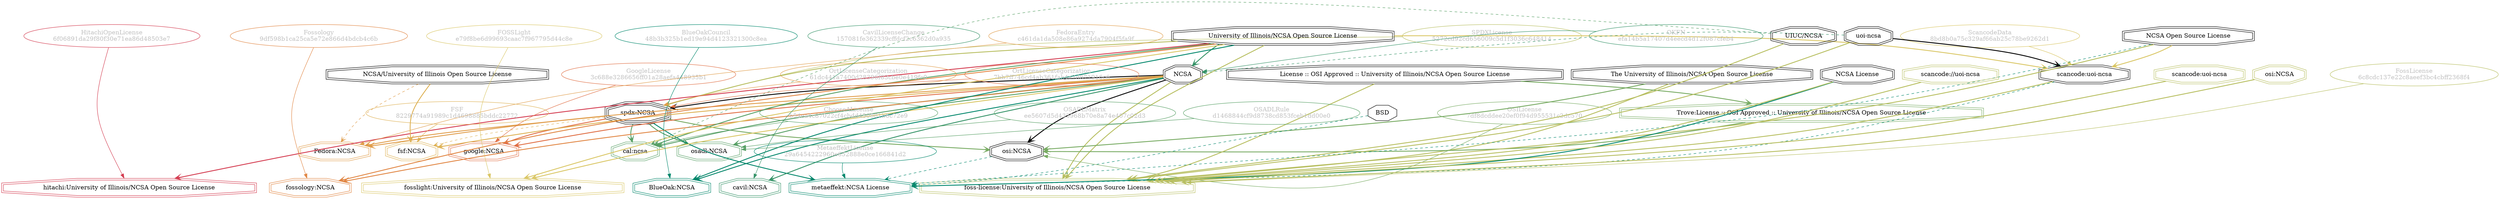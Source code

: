 strict digraph {
    node [shape=box];
    graph [splines=curved];
    3032 [label="SPDXLicense\n5272cd92cd656009c5d1f3036c648414"
         ,fontcolor=gray
         ,color="#b8bf62"
         ,fillcolor="beige;1"
         ,shape=ellipse];
    3033 [label="spdx:NCSA"
         ,shape=tripleoctagon];
    3034 [label=NCSA
         ,shape=doubleoctagon];
    3035 [label="University of Illinois/NCSA Open Source License"
         ,shape=doubleoctagon];
    5184 [label="OSILicense\n7df8dcddee20ef0f94d955531c2dc570"
         ,fontcolor=gray
         ,color="#78ab63"
         ,fillcolor="beige;1"
         ,shape=ellipse];
    5185 [label="osi:NCSA"
         ,shape=doubleoctagon];
    5186 [label="The University of Illinois/NCSA Open Source License"
         ,shape=doubleoctagon];
    5187 [label="Trove:License :: OSI Approved :: University of Illinois/NCSA Open Source License"
         ,color="#78ab63"
         ,shape=doubleoctagon];
    5188 [label="License :: OSI Approved :: University of Illinois/NCSA Open Source License"
         ,shape=doubleoctagon];
    5554 [label="GoogleLicense\n3c688e3286656ff01a28aefa448935b1"
         ,fontcolor=gray
         ,color="#e06f45"
         ,fillcolor="beige;1"
         ,shape=ellipse];
    5555 [label="google:NCSA"
         ,color="#e06f45"
         ,shape=doubleoctagon];
    5935 [label=BSD,shape=octagon];
    8178 [label="FedoraEntry\nc461da1da508e86a9274da7904f5fa9f"
         ,fontcolor=gray
         ,color="#e09d4b"
         ,fillcolor="beige;1"
         ,shape=ellipse];
    8179 [label="Fedora:NCSA"
         ,color="#e09d4b"
         ,shape=doubleoctagon];
    8180 [label="NCSA/University of Illinois Open Source License"
         ,shape=doubleoctagon];
    8905 [label="BlueOakCouncil\n48b3b325b1ed19e94d4123321300c8ea"
         ,fontcolor=gray
         ,color="#00876c"
         ,fillcolor="beige;1"
         ,shape=ellipse];
    8906 [label="BlueOak:NCSA"
         ,color="#00876c"
         ,shape=doubleoctagon];
    9677 [label="OSADLRule\nd1468844cf9d8738cd853fceb1dd00e0"
         ,fontcolor=gray
         ,color="#58a066"
         ,fillcolor="beige;1"
         ,shape=ellipse];
    9678 [label="osadl:NCSA"
         ,color="#58a066"
         ,shape=doubleoctagon];
    9940 [label="OSADLMatrix\nee5607d5d433968b70e8a74e407c02d3"
         ,fontcolor=gray
         ,color="#58a066"
         ,fillcolor="beige;1"
         ,shape=ellipse];
    10337 [label="FSF\n8229774a91989c1d4698885bddc22772"
          ,fontcolor=gray
          ,color="#deb256"
          ,fillcolor="beige;1"
          ,shape=ellipse];
    10338 [label="fsf:NCSA"
          ,color="#deb256"
          ,shape=doubleoctagon];
    10992 [label="ChooseALicense\nb54ea4c87022cf4cbdd450881b6c72e9"
          ,fontcolor=gray
          ,color="#58a066"
          ,fillcolor="beige;1"
          ,shape=ellipse];
    10993 [label="cal:ncsa"
          ,color="#58a066"
          ,shape=doubleoctagon];
    10994 [label="UIUC/NCSA"
          ,shape=doubleoctagon];
    24876 [label="ScancodeData\n8bd8b0a75c329af66ab25c78be9262d1"
          ,fontcolor=gray
          ,color="#dac767"
          ,fillcolor="beige;1"
          ,shape=ellipse];
    24877 [label="scancode:uoi-ncsa"
          ,shape=doubleoctagon];
    24878 [label="uoi-ncsa"
          ,shape=doubleoctagon];
    24879 [label="NCSA Open Source License"
          ,shape=doubleoctagon];
    26894 [label="Fossology\n9df598b1ca25ca5e72e866d4bdcb4c6b"
          ,fontcolor=gray
          ,color="#e18745"
          ,fillcolor="beige;1"
          ,shape=ellipse];
    26895 [label="fossology:NCSA"
          ,color="#e18745"
          ,shape=doubleoctagon];
    28341 [label="OKFN\nefa14b5a17407d4eecd4d12f087cfeb4"
          ,fontcolor=gray
          ,color="#379469"
          ,fillcolor="beige;1"
          ,shape=ellipse];
    35091 [label="OrtLicenseCategorization\n7bb7ff746cd4ab361fab4a2d871916c6"
          ,fontcolor=gray
          ,color="#e06f45"
          ,fillcolor="beige;1"
          ,shape=ellipse];
    36216 [label="OrtLicenseCategorization\n61dc441a7400d28396f83cbe0e419fc0"
          ,fontcolor=gray
          ,color="#e09d4b"
          ,fillcolor="beige;1"
          ,shape=ellipse];
    37237 [label="CavilLicenseChange\n157081fe362339cffdcf2c6362d0a935"
          ,fontcolor=gray
          ,color="#379469"
          ,fillcolor="beige;1"
          ,shape=ellipse];
    37238 [label="cavil:NCSA"
          ,color="#379469"
          ,shape=doubleoctagon];
    45997 [label="MetaeffektLicense\n29a6454222960e652888e0ce166841d2"
          ,fontcolor=gray
          ,color="#00876c"
          ,fillcolor="beige;1"
          ,shape=ellipse];
    45998 [label="metaeffekt:NCSA License"
          ,color="#00876c"
          ,shape=doubleoctagon];
    45999 [label="NCSA License"
          ,shape=doubleoctagon];
    50735 [label="FossLicense\n6c8cdc137e22c8aeef3bc4cbff2368f4"
          ,fontcolor=gray
          ,color="#b8bf62"
          ,fillcolor="beige;1"
          ,shape=ellipse];
    50736 [label="foss-license:University of Illinois/NCSA Open Source License"
          ,color="#b8bf62"
          ,shape=doubleoctagon];
    50737 [label="scancode://uoi-ncsa"
          ,color="#b8bf62"
          ,shape=doubleoctagon];
    50738 [label="scancode:uoi-ncsa"
          ,color="#b8bf62"
          ,shape=doubleoctagon];
    50739 [label="osi:NCSA"
          ,color="#b8bf62"
          ,shape=doubleoctagon];
    51091 [label="FOSSLight\ne79f8be6d99693caac7f967795d44c8e"
          ,fontcolor=gray
          ,color="#dac767"
          ,fillcolor="beige;1"
          ,shape=ellipse];
    51092 [label="fosslight:University of Illinois/NCSA Open Source License"
          ,color="#dac767"
          ,shape=doubleoctagon];
    52171 [label="HitachiOpenLicense\n6f06891da29f80f30e71ea86d48503e7"
          ,fontcolor=gray
          ,color="#d43d51"
          ,fillcolor="beige;1"
          ,shape=ellipse];
    52172 [label="hitachi:University of Illinois/NCSA Open Source License"
          ,color="#d43d51"
          ,shape=doubleoctagon];
    3032 -> 3033 [weight=0.5
                 ,color="#b8bf62"];
    3033 -> 5185 [style=bold
                 ,arrowhead=vee
                 ,weight=0.7
                 ,color="#78ab63"];
    3033 -> 5555 [style=bold
                 ,arrowhead=vee
                 ,weight=0.7
                 ,color="#e06f45"];
    3033 -> 8179 [style=bold
                 ,arrowhead=vee
                 ,weight=0.7
                 ,color="#e09d4b"];
    3033 -> 9678 [style=bold
                 ,arrowhead=vee
                 ,weight=0.7
                 ,color="#58a066"];
    3033 -> 10338 [style=dashed
                  ,arrowhead=vee
                  ,weight=0.5
                  ,color="#deb256"];
    3033 -> 10993 [style=bold
                  ,arrowhead=vee
                  ,weight=0.7
                  ,color="#58a066"];
    3033 -> 45998 [style=bold
                  ,arrowhead=vee
                  ,weight=0.7
                  ,color="#00876c"];
    3034 -> 3033 [style=bold
                 ,arrowhead=vee
                 ,weight=0.7];
    3034 -> 5185 [style=bold
                 ,arrowhead=vee
                 ,weight=0.7];
    3034 -> 5555 [style=bold
                 ,arrowhead=vee
                 ,weight=0.7
                 ,color="#e06f45"];
    3034 -> 8179 [style=bold
                 ,arrowhead=vee
                 ,weight=0.7
                 ,color="#e09d4b"];
    3034 -> 8179 [style=bold
                 ,arrowhead=vee
                 ,weight=0.7
                 ,color="#e09d4b"];
    3034 -> 8906 [style=bold
                 ,arrowhead=vee
                 ,weight=0.7
                 ,color="#00876c"];
    3034 -> 9678 [style=bold
                 ,arrowhead=vee
                 ,weight=0.7
                 ,color="#58a066"];
    3034 -> 10338 [style=bold
                  ,arrowhead=vee
                  ,weight=0.7
                  ,color="#deb256"];
    3034 -> 10993 [style=bold
                  ,arrowhead=vee
                  ,weight=0.7
                  ,color="#58a066"];
    3034 -> 26895 [style=bold
                  ,arrowhead=vee
                  ,weight=0.7
                  ,color="#e18745"];
    3034 -> 37238 [style=bold
                  ,arrowhead=vee
                  ,weight=0.7
                  ,color="#379469"];
    3034 -> 37238 [style=bold
                  ,arrowhead=vee
                  ,weight=0.7
                  ,color="#379469"];
    3034 -> 50736 [style=bold
                  ,arrowhead=vee
                  ,weight=0.7
                  ,color="#b8bf62"];
    3034 -> 51092 [style=bold
                  ,arrowhead=vee
                  ,weight=0.7
                  ,color="#dac767"];
    3035 -> 3033 [style=bold
                 ,arrowhead=vee
                 ,weight=0.7
                 ,color="#b8bf62"];
    3035 -> 3034 [style=bold
                 ,arrowhead=vee
                 ,weight=0.7
                 ,color="#379469"];
    3035 -> 8906 [style=bold
                 ,arrowhead=vee
                 ,weight=0.7
                 ,color="#00876c"];
    3035 -> 10993 [style=bold
                  ,arrowhead=vee
                  ,weight=0.7
                  ,color="#58a066"];
    3035 -> 24877 [style=bold
                  ,arrowhead=vee
                  ,weight=0.7
                  ,color="#dac767"];
    3035 -> 26895 [style=bold
                  ,arrowhead=vee
                  ,weight=0.7
                  ,color="#e18745"];
    3035 -> 50736 [style=bold
                  ,arrowhead=vee
                  ,weight=0.7
                  ,color="#b8bf62"];
    3035 -> 51092 [style=bold
                  ,arrowhead=vee
                  ,weight=0.7
                  ,color="#dac767"];
    3035 -> 52172 [style=bold
                  ,arrowhead=vee
                  ,weight=0.7
                  ,color="#d43d51"];
    5184 -> 5185 [weight=0.5
                 ,color="#78ab63"];
    5185 -> 45998 [style=dashed
                  ,arrowhead=vee
                  ,weight=0.5
                  ,color="#00876c"];
    5186 -> 5185 [style=bold
                 ,arrowhead=vee
                 ,weight=0.7
                 ,color="#78ab63"];
    5186 -> 50736 [style=bold
                  ,arrowhead=vee
                  ,weight=0.7
                  ,color="#b8bf62"];
    5187 -> 5185 [style=bold
                 ,arrowhead=vee
                 ,weight=0.7
                 ,color="#78ab63"];
    5188 -> 5187 [style=bold
                 ,arrowhead=vee
                 ,weight=0.7
                 ,color="#78ab63"];
    5188 -> 50736 [style=bold
                  ,arrowhead=vee
                  ,weight=0.7
                  ,color="#b8bf62"];
    5554 -> 5555 [weight=0.5
                 ,color="#e06f45"];
    5935 -> 45998 [style=dashed
                  ,arrowhead=vee
                  ,weight=0.5
                  ,color="#00876c"];
    8178 -> 8179 [weight=0.5
                 ,color="#e09d4b"];
    8180 -> 8179 [style=dashed
                 ,arrowhead=vee
                 ,weight=0.5
                 ,color="#e09d4b"];
    8180 -> 10338 [style=bold
                  ,arrowhead=vee
                  ,weight=0.7
                  ,color="#deb256"];
    8905 -> 8906 [weight=0.5
                 ,color="#00876c"];
    9677 -> 9678 [weight=0.5
                 ,color="#58a066"];
    9940 -> 9678 [weight=0.5
                 ,color="#58a066"];
    10337 -> 10338 [weight=0.5
                   ,color="#deb256"];
    10992 -> 10993 [weight=0.5
                   ,color="#58a066"];
    10994 -> 10993 [style=dashed
                   ,arrowhead=vee
                   ,weight=0.5
                   ,color="#58a066"];
    10994 -> 50736 [style=bold
                   ,arrowhead=vee
                   ,weight=0.7
                   ,color="#b8bf62"];
    24876 -> 24877 [weight=0.5
                   ,color="#dac767"];
    24877 -> 45998 [style=dashed
                   ,arrowhead=vee
                   ,weight=0.5
                   ,color="#00876c"];
    24877 -> 50736 [style=bold
                   ,arrowhead=vee
                   ,weight=0.7
                   ,color="#b8bf62"];
    24878 -> 3034 [style=dashed
                  ,arrowhead=vee
                  ,weight=0.5
                  ,color="#379469"];
    24878 -> 24877 [style=bold
                   ,arrowhead=vee
                   ,weight=0.7];
    24878 -> 50736 [style=bold
                   ,arrowhead=vee
                   ,weight=0.7
                   ,color="#b8bf62"];
    24879 -> 24877 [style=bold
                   ,arrowhead=vee
                   ,weight=0.7
                   ,color="#dac767"];
    24879 -> 45998 [style=dashed
                   ,arrowhead=vee
                   ,weight=0.5
                   ,color="#00876c"];
    24879 -> 50736 [style=bold
                   ,arrowhead=vee
                   ,weight=0.7
                   ,color="#b8bf62"];
    26894 -> 26895 [weight=0.5
                   ,color="#e18745"];
    28341 -> 3034 [weight=0.5
                  ,color="#379469"];
    35091 -> 3033 [weight=0.5
                  ,color="#e06f45"];
    36216 -> 3033 [weight=0.5
                  ,color="#e09d4b"];
    37237 -> 37238 [weight=0.5
                   ,color="#379469"];
    45997 -> 45998 [weight=0.5
                   ,color="#00876c"];
    45999 -> 45998 [style=bold
                   ,arrowhead=vee
                   ,weight=0.7
                   ,color="#00876c"];
    45999 -> 45998 [style=bold
                   ,arrowhead=vee
                   ,weight=0.7
                   ,color="#00876c"];
    45999 -> 50736 [style=bold
                   ,arrowhead=vee
                   ,weight=0.7
                   ,color="#b8bf62"];
    50735 -> 50736 [weight=0.5
                   ,color="#b8bf62"];
    50737 -> 50736 [style=bold
                   ,arrowhead=vee
                   ,weight=0.7
                   ,color="#b8bf62"];
    50738 -> 50736 [style=bold
                   ,arrowhead=vee
                   ,weight=0.7
                   ,color="#b8bf62"];
    50739 -> 50736 [style=bold
                   ,arrowhead=vee
                   ,weight=0.7
                   ,color="#b8bf62"];
    51091 -> 51092 [weight=0.5
                   ,color="#dac767"];
    52171 -> 52172 [weight=0.5
                   ,color="#d43d51"];
}
